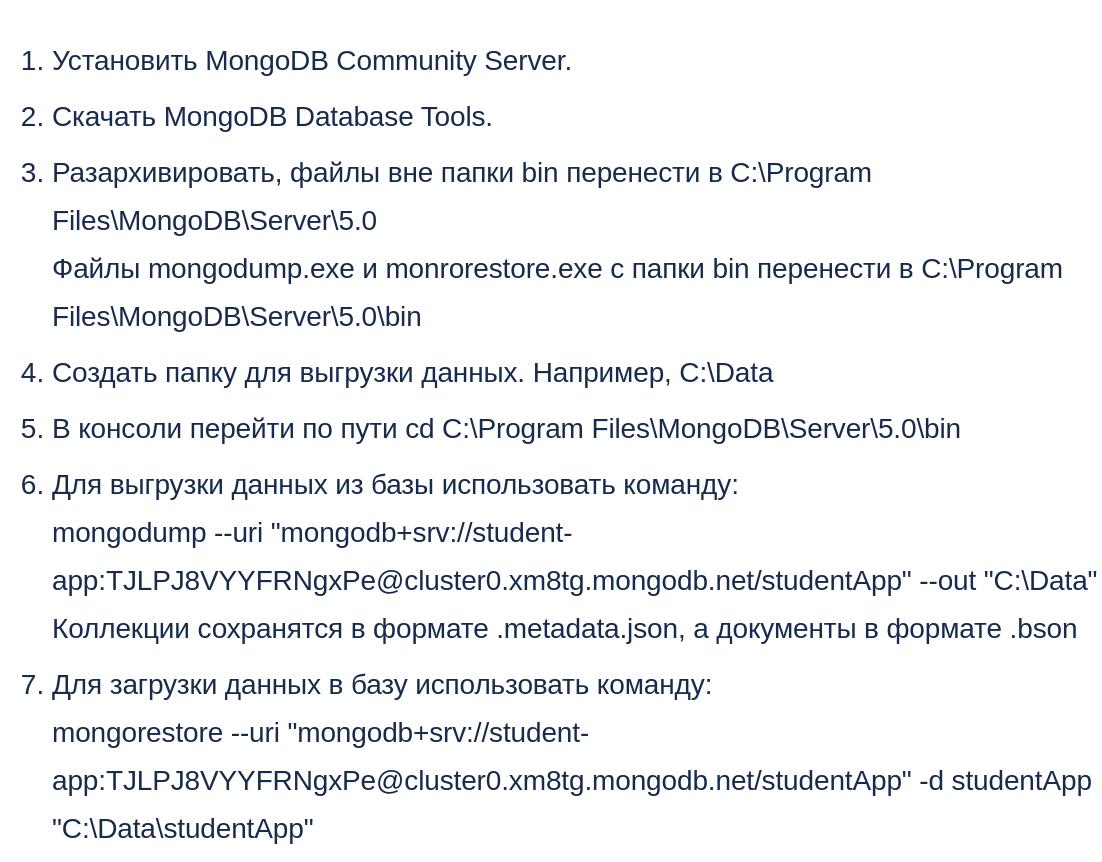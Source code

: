 <mxfile version="13.7.3" type="device"><diagram id="C0SLp1-Ot98nmbYjIeOZ" name="start"><mxGraphModel dx="1024" dy="592" grid="1" gridSize="10" guides="1" tooltips="1" connect="1" arrows="1" fold="1" page="1" pageScale="1" pageWidth="827" pageHeight="1169" math="0" shadow="0"><root><mxCell id="0"/><mxCell id="1" parent="0"/><mxCell id="mNp1Meus06kMoK2hVL3J-1" value="&lt;ol class=&quot;ak-ol&quot; style=&quot;margin: 12px 0px 0px; padding: 0px 0px 0px 24px; box-sizing: border-box; list-style-type: decimal; color: rgb(23, 43, 77); font-size: 14px; font-style: normal; font-weight: 400; letter-spacing: normal; text-indent: 0px; text-transform: none; word-spacing: 0px; background-color: rgb(255, 255, 255);&quot;&gt;&lt;li&gt;&lt;p style=&quot;margin: 0px ; padding: 0px ; font-size: 1em ; line-height: 1.714 ; font-weight: normal ; letter-spacing: -0.005em&quot;&gt;Установить MongoDB Community Server.&lt;/p&gt;&lt;/li&gt;&lt;li style=&quot;margin-top: 4px&quot;&gt;&lt;p style=&quot;margin: 0px ; padding: 0px ; font-size: 1em ; line-height: 1.714 ; font-weight: normal ; letter-spacing: -0.005em&quot;&gt;Скачать MongoDB Database Tools.&lt;/p&gt;&lt;/li&gt;&lt;li style=&quot;margin-top: 4px&quot;&gt;&lt;p style=&quot;margin: 0px ; padding: 0px ; font-size: 1em ; line-height: 1.714 ; font-weight: normal ; letter-spacing: -0.005em&quot;&gt;Разархивировать, файлы вне папки bin перенести в C:\Program Files\MongoDB\Server\5.0&lt;br&gt;Файлы mongodump.exe и monrorestore.exe с папки bin перенести в C:\Program Files\MongoDB\Server\5.0\bin&lt;/p&gt;&lt;/li&gt;&lt;li style=&quot;margin-top: 4px&quot;&gt;&lt;p style=&quot;margin: 0px ; padding: 0px ; font-size: 1em ; line-height: 1.714 ; font-weight: normal ; letter-spacing: -0.005em&quot;&gt;Создать папку для выгрузки данных. Например, C:\Data&lt;/p&gt;&lt;/li&gt;&lt;li style=&quot;margin-top: 4px&quot;&gt;&lt;p style=&quot;margin: 0px ; padding: 0px ; font-size: 1em ; line-height: 1.714 ; font-weight: normal ; letter-spacing: -0.005em&quot;&gt;В консоли перейти по пути cd C:\Program Files\MongoDB\Server\5.0\bin&lt;/p&gt;&lt;/li&gt;&lt;li style=&quot;margin-top: 4px&quot;&gt;&lt;p style=&quot;margin: 0px ; padding: 0px ; font-size: 1em ; line-height: 1.714 ; font-weight: normal ; letter-spacing: -0.005em&quot;&gt;Для выгрузки данных из базы использовать команду:&lt;br&gt;mongodump --uri &quot;mongodb+srv://student-app:TJLPJ8VYYFRNgxPe@cluster0.xm8tg.mongodb.net/studentApp&quot; --out &quot;C:\Data&quot;&lt;br&gt;Коллекции сохранятся в формате .metadata.json, а документы в формате .bson&lt;/p&gt;&lt;/li&gt;&lt;li style=&quot;margin-top: 4px&quot;&gt;&lt;p style=&quot;margin: 0px ; padding: 0px ; font-size: 1em ; line-height: 1.714 ; font-weight: normal ; letter-spacing: -0.005em&quot;&gt;Для загрузки данных в базу использовать команду:&lt;br&gt;mongorestore --uri &quot;mongodb+srv://student-app:TJLPJ8VYYFRNgxPe@cluster0.xm8tg.mongodb.net/studentApp&quot; -d studentApp &quot;C:\Data\studentApp&quot;&lt;/p&gt;&lt;/li&gt;&lt;/ol&gt;" style="text;whiteSpace=wrap;html=1;" vertex="1" parent="1"><mxGeometry x="40" y="40" width="550" height="430" as="geometry"/></mxCell></root></mxGraphModel></diagram></mxfile>